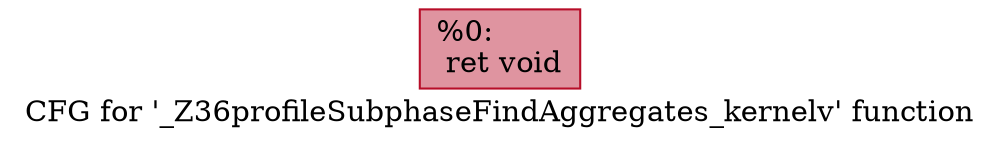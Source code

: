 digraph "CFG for '_Z36profileSubphaseFindAggregates_kernelv' function" {
	label="CFG for '_Z36profileSubphaseFindAggregates_kernelv' function";

	Node0x64471d0 [shape=record,color="#b70d28ff", style=filled, fillcolor="#b70d2870",label="{%0:\l  ret void\l}"];
}
